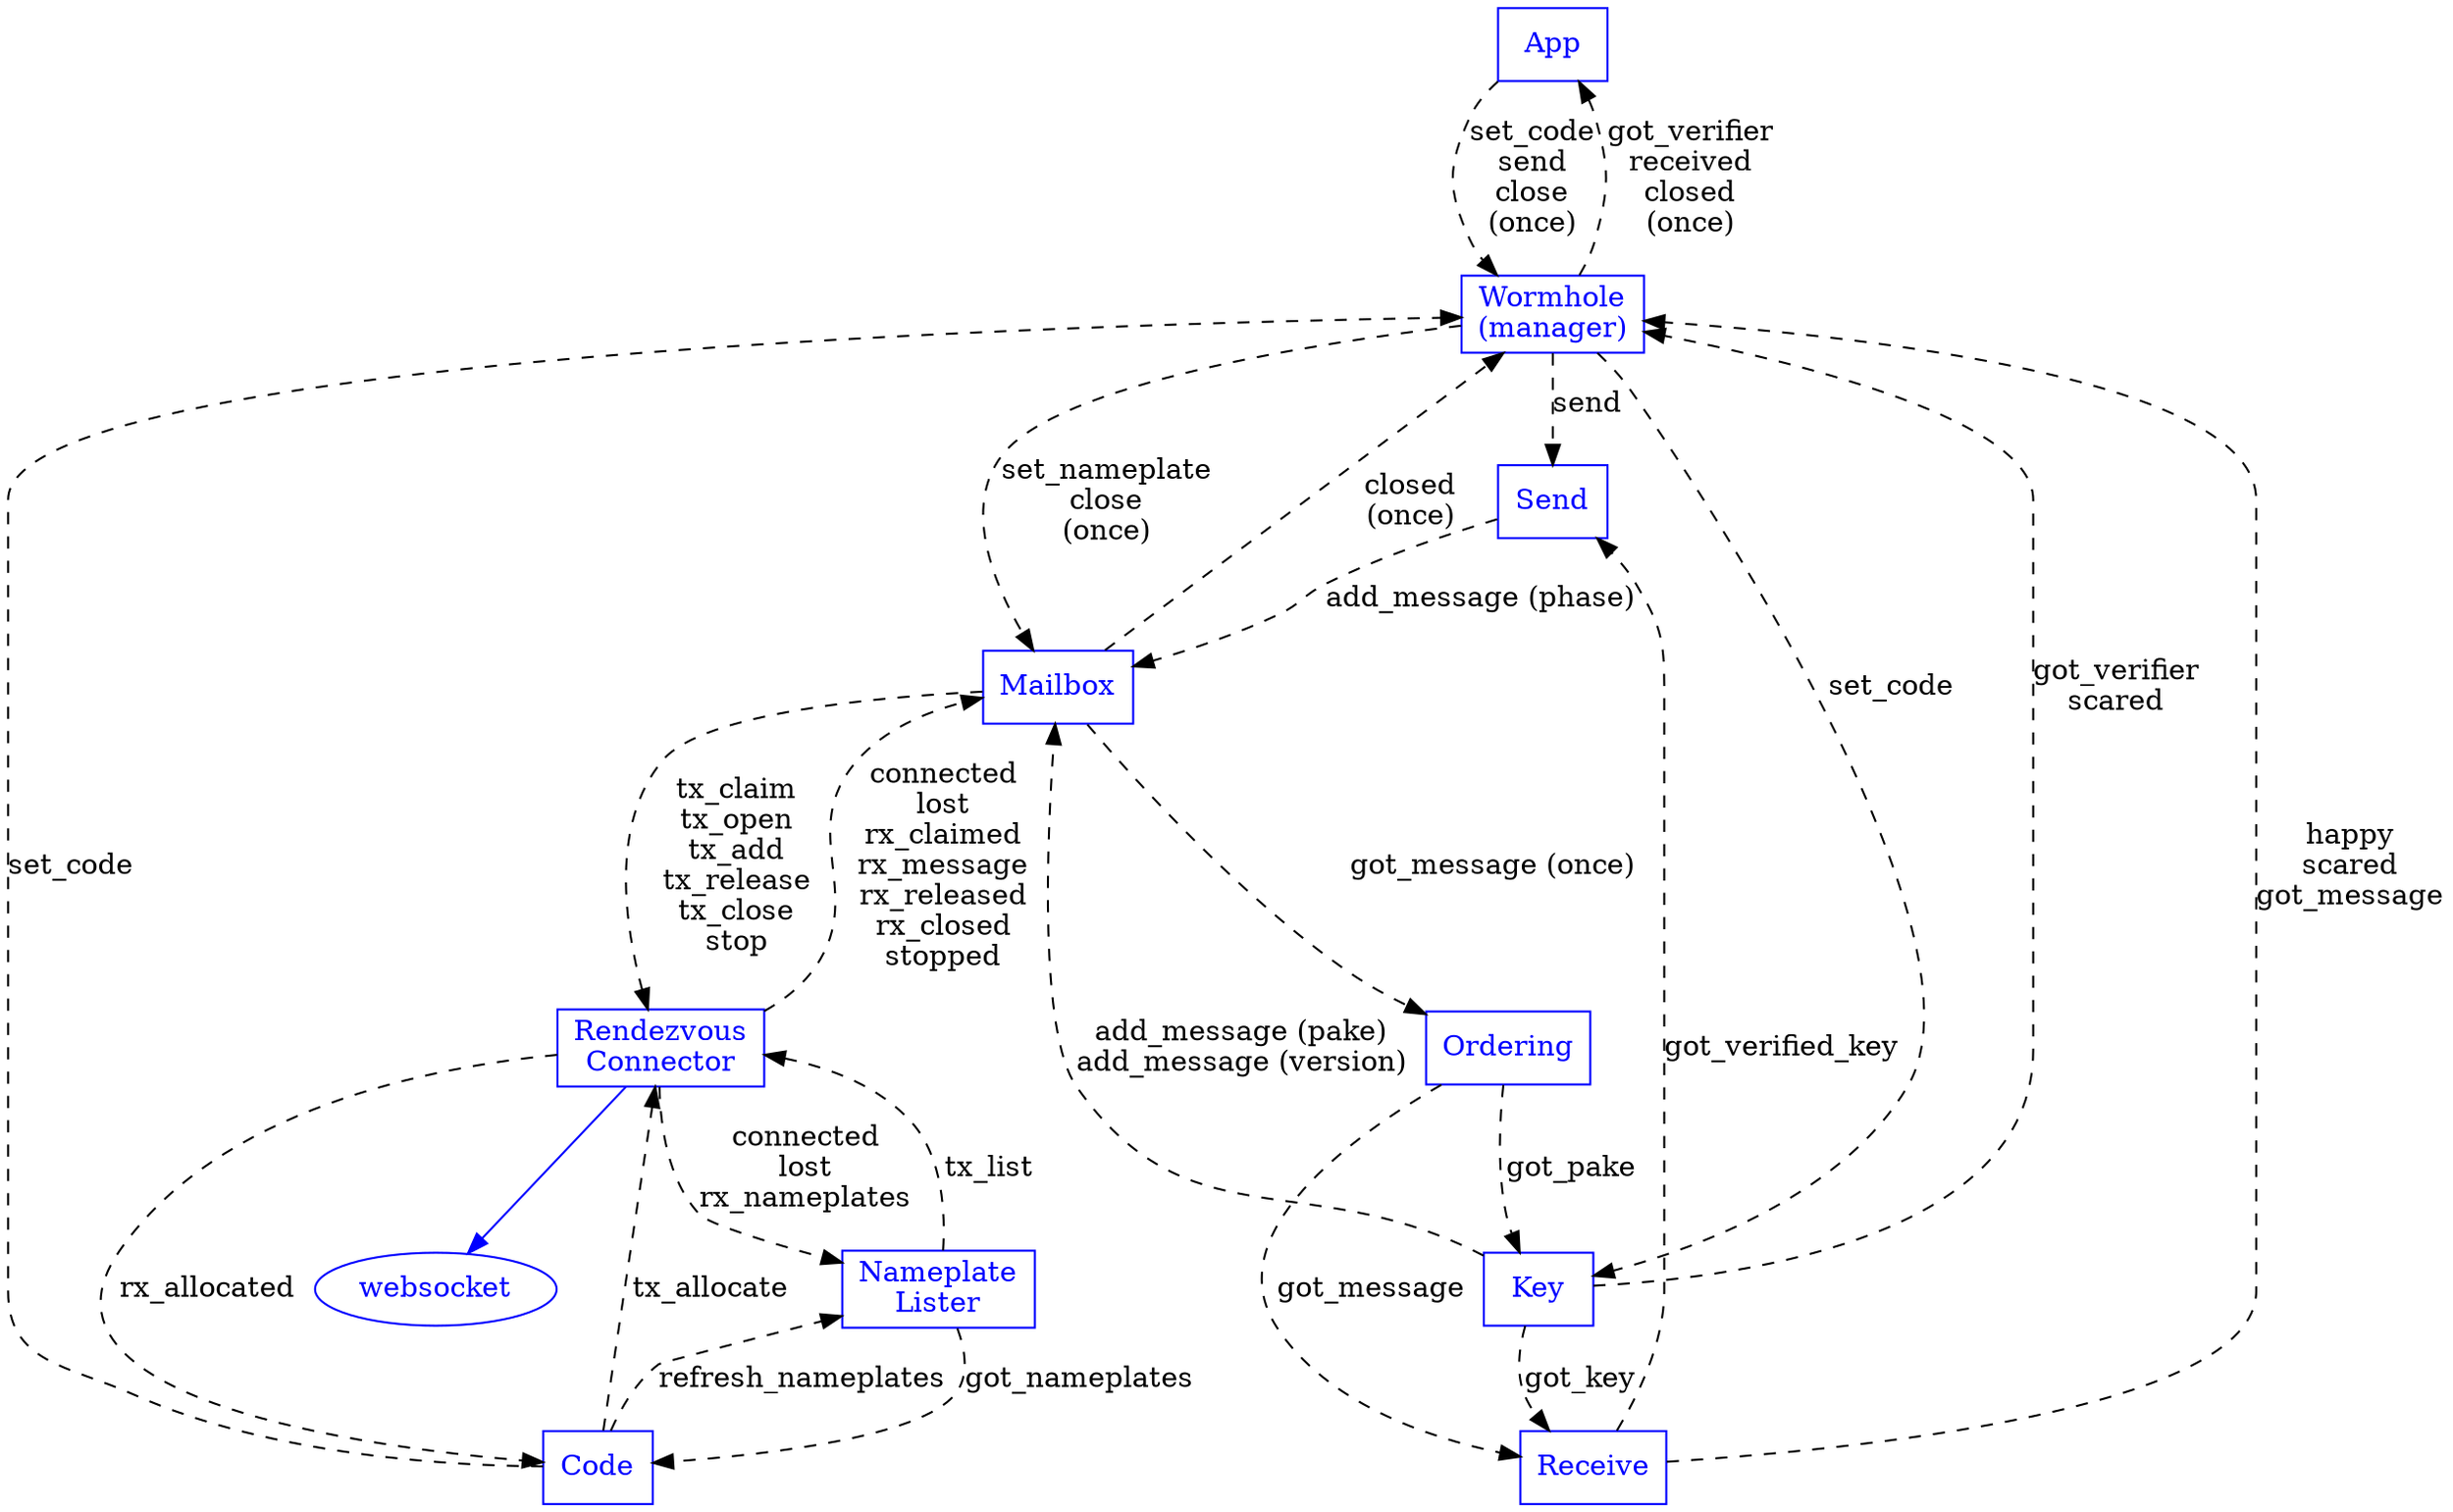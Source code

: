 digraph {
        App [shape="box" color="blue" fontcolor="blue"]
        Wormhole [shape="box" label="Wormhole\n(manager)"
                  color="blue" fontcolor="blue"]
        Mailbox [shape="box" color="blue" fontcolor="blue"]
        Connection [label="Rendezvous\nConnector"
                    shape="box" color="blue" fontcolor="blue"]
        websocket [color="blue" fontcolor="blue"]
        Order [shape="box" label="Ordering" color="blue" fontcolor="blue"]
        Key [shape="box" label="Key" color="blue" fontcolor="blue"]
        Send [shape="box" label="Send" color="blue" fontcolor="blue"]
        Receive [shape="box" label="Receive" color="blue" fontcolor="blue"]
        Code [shape="box" label="Code" color="blue" fontcolor="blue"]
        Nameplates [shape="box" label="Nameplate\nLister"
                    color="blue" fontcolor="blue"
                    ]

        Connection -> websocket [color="blue"]
        #Connection -> Order [color="blue"]

        App -> Wormhole [style="dashed" label="set_code\nsend\nclose\n(once)"]
        #App -> Wormhole [color="blue"]
        Wormhole -> App [style="dashed" label="got_verifier\nreceived\nclosed\n(once)"]

        #Wormhole -> Connection [color="blue"]

        Wormhole -> Send [style="dashed" label="send"]

        Wormhole -> Mailbox [style="dashed"
                             label="set_nameplate\nclose\n(once)"
                             ]
        #Wormhole -> Mailbox [color="blue"]
        Mailbox -> Wormhole [style="dashed" label="closed\n(once)"]
        Mailbox -> Order [style="dashed" label="got_message (once)"]
        Wormhole -> Key [style="dashed" label="set_code"]
        Key -> Wormhole [style="dashed" label="got_verifier\nscared"]
        Order -> Key [style="dashed" label="got_pake"]
        Order -> Receive [style="dashed" label="got_message"]
        #Wormhole -> Key [color="blue"]
        Key -> Mailbox [style="dashed" label="add_message (pake)\nadd_message (version)"]
        Receive -> Send [style="dashed" label="got_verified_key"]
        Send -> Mailbox [style="dashed" label="add_message (phase)"]

        Key -> Receive [style="dashed" label="got_key"]
        Receive -> Wormhole [style="dashed"
                             label="happy\nscared\ngot_message"]

        Mailbox -> Connection [style="dashed"
                               label="tx_claim\ntx_open\ntx_add\ntx_release\ntx_close\nstop"
                               ]
        Connection -> Mailbox [style="dashed"
                               label="connected\nlost\nrx_claimed\nrx_message\nrx_released\nrx_closed\nstopped"]

        Connection -> Nameplates [style="dashed"
                                  label="connected\nlost\nrx_nameplates"
                                  ]
        Nameplates -> Connection [style="dashed"
                                  label="tx_list"
                                  ]

        #Wormhole -> Code [color="blue"]
        Code -> Connection [style="dashed"
                            label="tx_allocate"
                            ]
        Connection -> Code [style="dashed"
                            label="rx_allocated"]
        Nameplates -> Code [style="dashed"
                            label="got_nameplates"
                            ]
        #Code -> Nameplates [color="blue"]
        Code -> Nameplates [style="dashed"
                            label="refresh_nameplates"
                            ]
        Code -> Wormhole [style="dashed"
                          label="set_code"]
        
        


}
